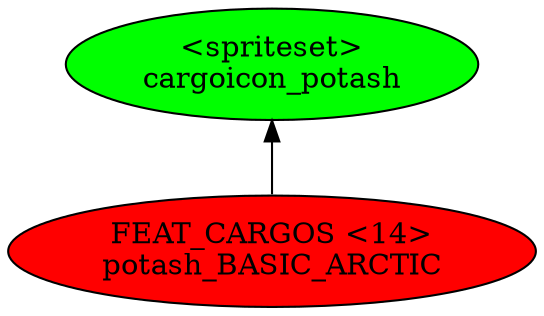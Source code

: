 digraph {
rankdir="BT"
cargoicon_potash [fillcolor=green style="filled" label="<spriteset>\ncargoicon_potash"]
potash_BASIC_ARCTIC [fillcolor=red style="filled" label="FEAT_CARGOS <14>\npotash_BASIC_ARCTIC"]
potash_BASIC_ARCTIC->cargoicon_potash
}
